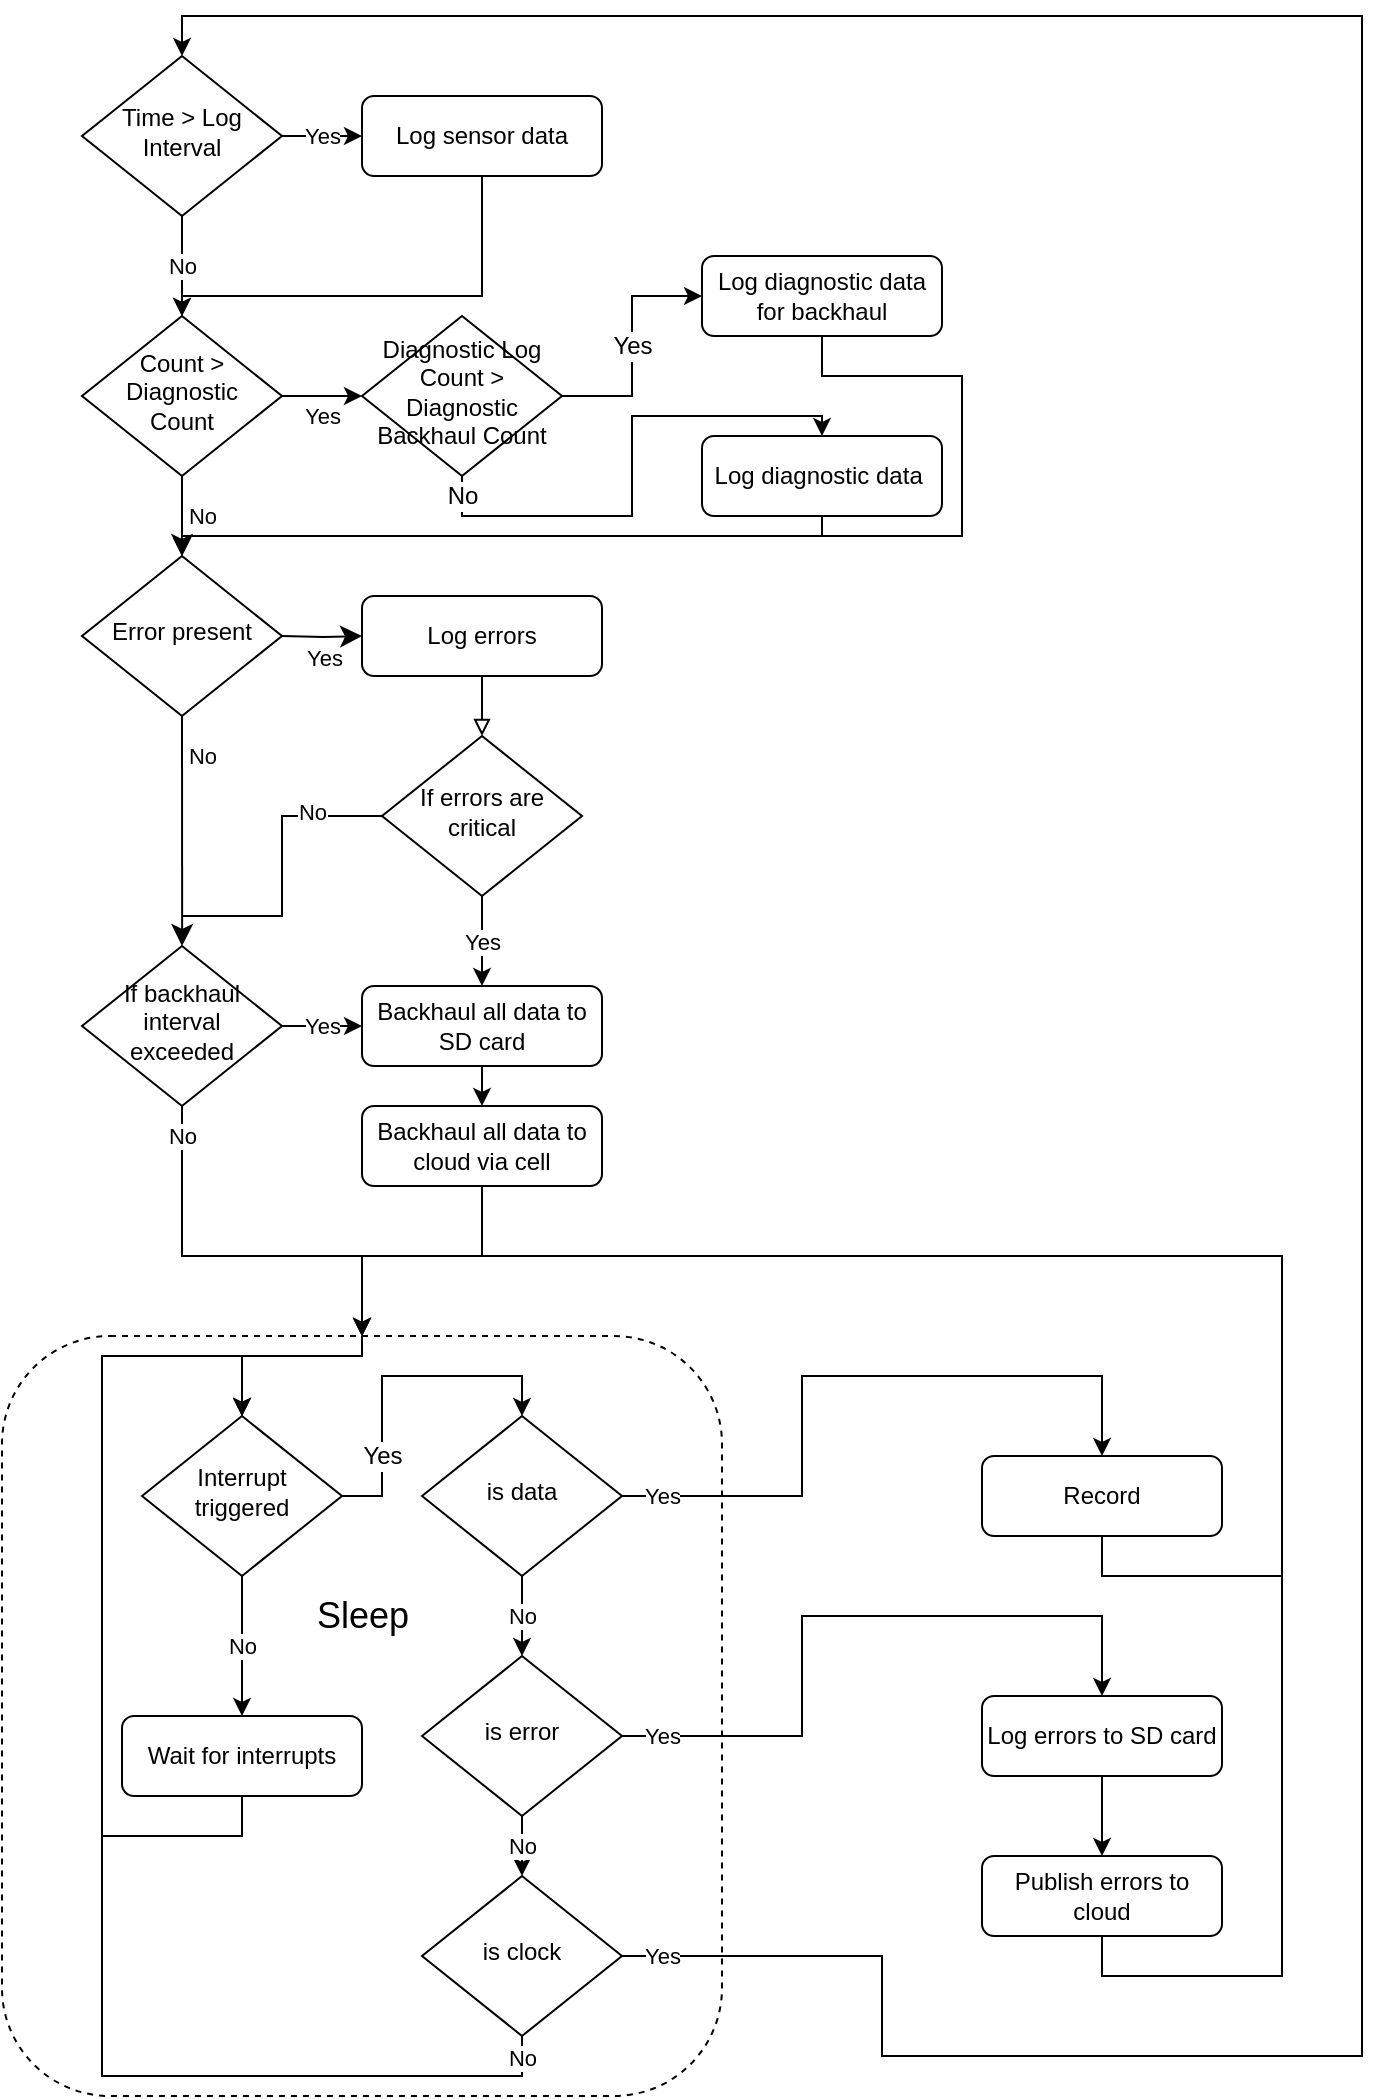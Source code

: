 <mxfile version="17.2.4" type="device"><diagram id="C5RBs43oDa-KdzZeNtuy" name="Page-1"><mxGraphModel dx="1102" dy="1025" grid="1" gridSize="10" guides="1" tooltips="1" connect="1" arrows="1" fold="1" page="1" pageScale="1" pageWidth="827" pageHeight="1169" math="0" shadow="0"><root><mxCell id="WIyWlLk6GJQsqaUBKTNV-0"/><mxCell id="WIyWlLk6GJQsqaUBKTNV-1" parent="WIyWlLk6GJQsqaUBKTNV-0"/><mxCell id="VjYurm65qOtsDdue49Go-40" style="edgeStyle=orthogonalEdgeStyle;rounded=0;jumpStyle=gap;orthogonalLoop=1;jettySize=auto;html=1;exitX=0.5;exitY=0;exitDx=0;exitDy=0;entryX=0.5;entryY=0;entryDx=0;entryDy=0;startArrow=none;startFill=0;endArrow=classic;endFill=1;" parent="WIyWlLk6GJQsqaUBKTNV-1" source="j93gY1dbfWSjDnpfYKCa-26" target="VjYurm65qOtsDdue49Go-18" edge="1"><mxGeometry relative="1" as="geometry"><Array as="points"><mxPoint x="260" y="770"/><mxPoint x="200" y="770"/></Array></mxGeometry></mxCell><mxCell id="j93gY1dbfWSjDnpfYKCa-26" value="" style="rounded=1;whiteSpace=wrap;html=1;fontSize=12;glass=0;strokeWidth=1;shadow=0;dashed=1;fillColor=none;" parent="WIyWlLk6GJQsqaUBKTNV-1" vertex="1"><mxGeometry x="80" y="760" width="360" height="380" as="geometry"/></mxCell><mxCell id="WIyWlLk6GJQsqaUBKTNV-5" value="No" style="edgeStyle=orthogonalEdgeStyle;rounded=0;html=1;jettySize=auto;orthogonalLoop=1;fontSize=11;endArrow=classic;endFill=1;endSize=8;strokeWidth=1;shadow=0;labelBackgroundColor=none;" parent="WIyWlLk6GJQsqaUBKTNV-1" source="WIyWlLk6GJQsqaUBKTNV-6" edge="1"><mxGeometry y="10" relative="1" as="geometry"><mxPoint as="offset"/><mxPoint x="170" y="370" as="targetPoint"/></mxGeometry></mxCell><mxCell id="WIyWlLk6GJQsqaUBKTNV-6" value="Count &amp;gt; Diagnostic Count" style="rhombus;whiteSpace=wrap;html=1;shadow=0;fontFamily=Helvetica;fontSize=12;align=center;strokeWidth=1;spacing=6;spacingTop=-4;" parent="WIyWlLk6GJQsqaUBKTNV-1" vertex="1"><mxGeometry x="120" y="250" width="100" height="80" as="geometry"/></mxCell><mxCell id="WIyWlLk6GJQsqaUBKTNV-8" value="No" style="rounded=0;html=1;jettySize=auto;orthogonalLoop=1;fontSize=11;endArrow=classic;endFill=1;endSize=8;strokeWidth=1;shadow=0;labelBackgroundColor=none;edgeStyle=orthogonalEdgeStyle;entryX=0.5;entryY=0;entryDx=0;entryDy=0;jumpStyle=gap;" parent="WIyWlLk6GJQsqaUBKTNV-1" target="j93gY1dbfWSjDnpfYKCa-16" edge="1"><mxGeometry x="-0.652" y="10" relative="1" as="geometry"><mxPoint as="offset"/><mxPoint x="170" y="450" as="sourcePoint"/><mxPoint x="170" y="510" as="targetPoint"/></mxGeometry></mxCell><mxCell id="WIyWlLk6GJQsqaUBKTNV-9" value="Yes" style="edgeStyle=orthogonalEdgeStyle;rounded=0;html=1;jettySize=auto;orthogonalLoop=1;fontSize=11;endArrow=classic;endFill=1;endSize=8;strokeWidth=1;shadow=0;labelBackgroundColor=none;" parent="WIyWlLk6GJQsqaUBKTNV-1" edge="1"><mxGeometry y="10" relative="1" as="geometry"><mxPoint as="offset"/><mxPoint x="220" y="410" as="sourcePoint"/><mxPoint x="260" y="410" as="targetPoint"/></mxGeometry></mxCell><mxCell id="VjYurm65qOtsDdue49Go-10" value="Yes" style="edgeStyle=orthogonalEdgeStyle;rounded=0;jumpStyle=gap;orthogonalLoop=1;jettySize=auto;html=1;exitX=0;exitY=0.5;exitDx=0;exitDy=0;entryX=1;entryY=0.5;entryDx=0;entryDy=0;endArrow=none;endFill=0;startArrow=classic;startFill=1;" parent="WIyWlLk6GJQsqaUBKTNV-1" source="j93gY1dbfWSjDnpfYKCa-0" target="j93gY1dbfWSjDnpfYKCa-16" edge="1"><mxGeometry relative="1" as="geometry"/></mxCell><mxCell id="VjYurm65qOtsDdue49Go-14" style="edgeStyle=orthogonalEdgeStyle;rounded=0;jumpStyle=gap;orthogonalLoop=1;jettySize=auto;html=1;exitX=0.5;exitY=1;exitDx=0;exitDy=0;entryX=0.5;entryY=0;entryDx=0;entryDy=0;startArrow=none;startFill=0;endArrow=classic;endFill=1;" parent="WIyWlLk6GJQsqaUBKTNV-1" source="j93gY1dbfWSjDnpfYKCa-0" target="VjYurm65qOtsDdue49Go-13" edge="1"><mxGeometry relative="1" as="geometry"/></mxCell><mxCell id="j93gY1dbfWSjDnpfYKCa-0" value="Backhaul all data to SD card" style="rounded=1;whiteSpace=wrap;html=1;fontSize=12;glass=0;strokeWidth=1;shadow=0;" parent="WIyWlLk6GJQsqaUBKTNV-1" vertex="1"><mxGeometry x="260" y="585" width="120" height="40" as="geometry"/></mxCell><mxCell id="VjYurm65qOtsDdue49Go-55" style="edgeStyle=orthogonalEdgeStyle;rounded=0;jumpStyle=gap;orthogonalLoop=1;jettySize=auto;html=1;exitX=0.5;exitY=1;exitDx=0;exitDy=0;entryX=0.5;entryY=0;entryDx=0;entryDy=0;fontSize=12;startArrow=none;startFill=0;endArrow=classic;endFill=1;" parent="WIyWlLk6GJQsqaUBKTNV-1" source="j93gY1dbfWSjDnpfYKCa-1" target="j93gY1dbfWSjDnpfYKCa-5" edge="1"><mxGeometry relative="1" as="geometry"><Array as="points"><mxPoint x="490" y="280"/><mxPoint x="560" y="280"/><mxPoint x="560" y="360"/><mxPoint x="170" y="360"/></Array></mxGeometry></mxCell><mxCell id="j93gY1dbfWSjDnpfYKCa-1" value="Log diagnostic data for backhaul" style="rounded=1;whiteSpace=wrap;html=1;fontSize=12;glass=0;strokeWidth=1;shadow=0;" parent="WIyWlLk6GJQsqaUBKTNV-1" vertex="1"><mxGeometry x="430" y="220" width="120" height="40" as="geometry"/></mxCell><mxCell id="j93gY1dbfWSjDnpfYKCa-3" value="Yes" style="endArrow=classic;html=1;rounded=0;exitX=1;exitY=0.5;exitDx=0;exitDy=0;endFill=1;" parent="WIyWlLk6GJQsqaUBKTNV-1" source="WIyWlLk6GJQsqaUBKTNV-6" edge="1"><mxGeometry y="-10" width="50" height="50" relative="1" as="geometry"><mxPoint x="490" y="370" as="sourcePoint"/><mxPoint x="260" y="290" as="targetPoint"/><mxPoint as="offset"/></mxGeometry></mxCell><mxCell id="j93gY1dbfWSjDnpfYKCa-5" value="Error present" style="rhombus;whiteSpace=wrap;html=1;shadow=0;fontFamily=Helvetica;fontSize=12;align=center;strokeWidth=1;spacing=6;spacingTop=-4;" parent="WIyWlLk6GJQsqaUBKTNV-1" vertex="1"><mxGeometry x="120" y="370" width="100" height="80" as="geometry"/></mxCell><mxCell id="j93gY1dbfWSjDnpfYKCa-12" style="edgeStyle=orthogonalEdgeStyle;rounded=0;orthogonalLoop=1;jettySize=auto;html=1;exitX=0.5;exitY=1;exitDx=0;exitDy=0;entryX=0.5;entryY=0;entryDx=0;entryDy=0;endArrow=block;endFill=0;" parent="WIyWlLk6GJQsqaUBKTNV-1" source="j93gY1dbfWSjDnpfYKCa-10" target="j93gY1dbfWSjDnpfYKCa-11" edge="1"><mxGeometry relative="1" as="geometry"/></mxCell><mxCell id="j93gY1dbfWSjDnpfYKCa-10" value="Log errors" style="rounded=1;whiteSpace=wrap;html=1;fontSize=12;glass=0;strokeWidth=1;shadow=0;" parent="WIyWlLk6GJQsqaUBKTNV-1" vertex="1"><mxGeometry x="260" y="390" width="120" height="40" as="geometry"/></mxCell><mxCell id="j93gY1dbfWSjDnpfYKCa-17" style="edgeStyle=orthogonalEdgeStyle;rounded=0;orthogonalLoop=1;jettySize=auto;html=1;exitX=0;exitY=0.5;exitDx=0;exitDy=0;endArrow=none;endFill=0;" parent="WIyWlLk6GJQsqaUBKTNV-1" source="j93gY1dbfWSjDnpfYKCa-11" edge="1"><mxGeometry relative="1" as="geometry"><mxPoint x="170" y="550" as="targetPoint"/><Array as="points"><mxPoint x="220" y="500"/><mxPoint x="220" y="550"/></Array></mxGeometry></mxCell><mxCell id="j93gY1dbfWSjDnpfYKCa-20" value="No" style="edgeLabel;html=1;align=center;verticalAlign=middle;resizable=0;points=[];" parent="j93gY1dbfWSjDnpfYKCa-17" vertex="1" connectable="0"><mxGeometry x="-0.529" y="-2" relative="1" as="geometry"><mxPoint as="offset"/></mxGeometry></mxCell><mxCell id="VjYurm65qOtsDdue49Go-9" value="Yes" style="edgeStyle=orthogonalEdgeStyle;rounded=0;jumpStyle=gap;orthogonalLoop=1;jettySize=auto;html=1;exitX=0.5;exitY=1;exitDx=0;exitDy=0;entryX=0.5;entryY=0;entryDx=0;entryDy=0;endArrow=classic;endFill=1;" parent="WIyWlLk6GJQsqaUBKTNV-1" source="j93gY1dbfWSjDnpfYKCa-11" target="j93gY1dbfWSjDnpfYKCa-0" edge="1"><mxGeometry relative="1" as="geometry"/></mxCell><mxCell id="j93gY1dbfWSjDnpfYKCa-11" value="If errors are critical" style="rhombus;whiteSpace=wrap;html=1;shadow=0;fontFamily=Helvetica;fontSize=12;align=center;strokeWidth=1;spacing=6;spacingTop=-4;" parent="WIyWlLk6GJQsqaUBKTNV-1" vertex="1"><mxGeometry x="270" y="460" width="100" height="80" as="geometry"/></mxCell><mxCell id="VjYurm65qOtsDdue49Go-41" value="No" style="edgeStyle=orthogonalEdgeStyle;rounded=0;jumpStyle=gap;orthogonalLoop=1;jettySize=auto;html=1;exitX=0.5;exitY=1;exitDx=0;exitDy=0;entryX=0.5;entryY=0;entryDx=0;entryDy=0;startArrow=none;startFill=0;endArrow=classic;endFill=1;" parent="WIyWlLk6GJQsqaUBKTNV-1" source="j93gY1dbfWSjDnpfYKCa-16" target="j93gY1dbfWSjDnpfYKCa-26" edge="1"><mxGeometry x="-0.854" relative="1" as="geometry"><Array as="points"><mxPoint x="170" y="720"/><mxPoint x="260" y="720"/></Array><mxPoint as="offset"/></mxGeometry></mxCell><mxCell id="j93gY1dbfWSjDnpfYKCa-16" value="If backhaul interval exceeded" style="rhombus;whiteSpace=wrap;html=1;shadow=0;fontFamily=Helvetica;fontSize=12;align=center;strokeWidth=1;spacing=6;spacingTop=-4;" parent="WIyWlLk6GJQsqaUBKTNV-1" vertex="1"><mxGeometry x="120" y="565" width="100" height="80" as="geometry"/></mxCell><mxCell id="j93gY1dbfWSjDnpfYKCa-24" value="Log errors to SD card" style="rounded=1;whiteSpace=wrap;html=1;fontSize=12;glass=0;strokeWidth=1;shadow=0;" parent="WIyWlLk6GJQsqaUBKTNV-1" vertex="1"><mxGeometry x="570" y="940" width="120" height="40" as="geometry"/></mxCell><mxCell id="VjYurm65qOtsDdue49Go-44" style="edgeStyle=orthogonalEdgeStyle;rounded=0;jumpStyle=gap;orthogonalLoop=1;jettySize=auto;html=1;exitX=0.5;exitY=1;exitDx=0;exitDy=0;entryX=0.5;entryY=0;entryDx=0;entryDy=0;startArrow=none;startFill=0;endArrow=classic;endFill=1;" parent="WIyWlLk6GJQsqaUBKTNV-1" source="j93gY1dbfWSjDnpfYKCa-25" target="j93gY1dbfWSjDnpfYKCa-26" edge="1"><mxGeometry relative="1" as="geometry"><Array as="points"><mxPoint x="630" y="1080"/><mxPoint x="720" y="1080"/><mxPoint x="720" y="720"/><mxPoint x="260" y="720"/></Array></mxGeometry></mxCell><mxCell id="j93gY1dbfWSjDnpfYKCa-25" value="Publish errors to cloud" style="rounded=1;whiteSpace=wrap;html=1;fontSize=12;glass=0;strokeWidth=1;shadow=0;" parent="WIyWlLk6GJQsqaUBKTNV-1" vertex="1"><mxGeometry x="570" y="1020" width="120" height="40" as="geometry"/></mxCell><mxCell id="j93gY1dbfWSjDnpfYKCa-30" style="edgeStyle=orthogonalEdgeStyle;rounded=0;orthogonalLoop=1;jettySize=auto;html=1;exitX=0.5;exitY=1;exitDx=0;exitDy=0;endArrow=classic;endFill=1;" parent="WIyWlLk6GJQsqaUBKTNV-1" source="j93gY1dbfWSjDnpfYKCa-24" target="j93gY1dbfWSjDnpfYKCa-25" edge="1"><mxGeometry relative="1" as="geometry"><mxPoint x="130" y="1435" as="sourcePoint"/><mxPoint x="130" y="1470" as="targetPoint"/></mxGeometry></mxCell><mxCell id="VjYurm65qOtsDdue49Go-1" value="No" style="edgeStyle=orthogonalEdgeStyle;rounded=0;orthogonalLoop=1;jettySize=auto;html=1;exitX=0.5;exitY=1;exitDx=0;exitDy=0;entryX=0.5;entryY=0;entryDx=0;entryDy=0;" parent="WIyWlLk6GJQsqaUBKTNV-1" source="VjYurm65qOtsDdue49Go-0" target="WIyWlLk6GJQsqaUBKTNV-6" edge="1"><mxGeometry relative="1" as="geometry"/></mxCell><mxCell id="VjYurm65qOtsDdue49Go-3" value="Yes" style="edgeStyle=orthogonalEdgeStyle;rounded=0;orthogonalLoop=1;jettySize=auto;html=1;exitX=1;exitY=0.5;exitDx=0;exitDy=0;entryX=0;entryY=0.5;entryDx=0;entryDy=0;" parent="WIyWlLk6GJQsqaUBKTNV-1" source="VjYurm65qOtsDdue49Go-0" target="VjYurm65qOtsDdue49Go-2" edge="1"><mxGeometry relative="1" as="geometry"/></mxCell><mxCell id="VjYurm65qOtsDdue49Go-0" value="Time &amp;gt; Log Interval" style="rhombus;whiteSpace=wrap;html=1;shadow=0;fontFamily=Helvetica;fontSize=12;align=center;strokeWidth=1;spacing=6;spacingTop=-4;" parent="WIyWlLk6GJQsqaUBKTNV-1" vertex="1"><mxGeometry x="120" y="120" width="100" height="80" as="geometry"/></mxCell><mxCell id="VjYurm65qOtsDdue49Go-4" style="edgeStyle=orthogonalEdgeStyle;rounded=0;orthogonalLoop=1;jettySize=auto;html=1;exitX=0.5;exitY=1;exitDx=0;exitDy=0;entryX=0.5;entryY=0;entryDx=0;entryDy=0;" parent="WIyWlLk6GJQsqaUBKTNV-1" source="VjYurm65qOtsDdue49Go-2" target="WIyWlLk6GJQsqaUBKTNV-6" edge="1"><mxGeometry relative="1" as="geometry"><Array as="points"><mxPoint x="320" y="240"/><mxPoint x="170" y="240"/></Array></mxGeometry></mxCell><mxCell id="VjYurm65qOtsDdue49Go-2" value="Log sensor data" style="rounded=1;whiteSpace=wrap;html=1;fontSize=12;glass=0;strokeWidth=1;shadow=0;" parent="WIyWlLk6GJQsqaUBKTNV-1" vertex="1"><mxGeometry x="260" y="140" width="120" height="40" as="geometry"/></mxCell><mxCell id="VjYurm65qOtsDdue49Go-42" style="edgeStyle=orthogonalEdgeStyle;rounded=0;jumpStyle=gap;orthogonalLoop=1;jettySize=auto;html=1;exitX=0.5;exitY=1;exitDx=0;exitDy=0;entryX=0.5;entryY=0;entryDx=0;entryDy=0;startArrow=none;startFill=0;endArrow=classic;endFill=1;" parent="WIyWlLk6GJQsqaUBKTNV-1" source="VjYurm65qOtsDdue49Go-13" target="j93gY1dbfWSjDnpfYKCa-26" edge="1"><mxGeometry relative="1" as="geometry"><Array as="points"><mxPoint x="320" y="720"/><mxPoint x="260" y="720"/></Array></mxGeometry></mxCell><mxCell id="VjYurm65qOtsDdue49Go-13" value="Backhaul all data to cloud via cell" style="rounded=1;whiteSpace=wrap;html=1;fontSize=12;glass=0;strokeWidth=1;shadow=0;" parent="WIyWlLk6GJQsqaUBKTNV-1" vertex="1"><mxGeometry x="260" y="645" width="120" height="40" as="geometry"/></mxCell><mxCell id="VjYurm65qOtsDdue49Go-20" value="No" style="edgeStyle=orthogonalEdgeStyle;rounded=0;jumpStyle=gap;orthogonalLoop=1;jettySize=auto;html=1;exitX=0.5;exitY=1;exitDx=0;exitDy=0;entryX=0.5;entryY=0;entryDx=0;entryDy=0;startArrow=none;startFill=0;endArrow=classic;endFill=1;" parent="WIyWlLk6GJQsqaUBKTNV-1" source="VjYurm65qOtsDdue49Go-18" target="VjYurm65qOtsDdue49Go-19" edge="1"><mxGeometry relative="1" as="geometry"/></mxCell><mxCell id="VjYurm65qOtsDdue49Go-59" value="Yes" style="edgeStyle=orthogonalEdgeStyle;rounded=0;jumpStyle=gap;orthogonalLoop=1;jettySize=auto;html=1;exitX=1;exitY=0.5;exitDx=0;exitDy=0;entryX=0.5;entryY=0;entryDx=0;entryDy=0;fontSize=12;startArrow=none;startFill=0;endArrow=classic;endFill=1;" parent="WIyWlLk6GJQsqaUBKTNV-1" source="VjYurm65qOtsDdue49Go-18" target="VjYurm65qOtsDdue49Go-30" edge="1"><mxGeometry x="-0.529" relative="1" as="geometry"><mxPoint as="offset"/></mxGeometry></mxCell><mxCell id="VjYurm65qOtsDdue49Go-18" value="Interrupt triggered" style="rhombus;whiteSpace=wrap;html=1;shadow=0;fontFamily=Helvetica;fontSize=12;align=center;strokeWidth=1;spacing=6;spacingTop=-4;" parent="WIyWlLk6GJQsqaUBKTNV-1" vertex="1"><mxGeometry x="150" y="800" width="100" height="80" as="geometry"/></mxCell><mxCell id="VjYurm65qOtsDdue49Go-37" style="edgeStyle=orthogonalEdgeStyle;rounded=0;jumpStyle=gap;orthogonalLoop=1;jettySize=auto;html=1;exitX=0.5;exitY=1;exitDx=0;exitDy=0;entryX=0.5;entryY=0;entryDx=0;entryDy=0;startArrow=none;startFill=0;endArrow=classic;endFill=1;" parent="WIyWlLk6GJQsqaUBKTNV-1" source="VjYurm65qOtsDdue49Go-19" target="VjYurm65qOtsDdue49Go-18" edge="1"><mxGeometry relative="1" as="geometry"><Array as="points"><mxPoint x="200" y="1010"/><mxPoint x="130" y="1010"/><mxPoint x="130" y="770"/><mxPoint x="200" y="770"/></Array></mxGeometry></mxCell><mxCell id="VjYurm65qOtsDdue49Go-19" value="Wait for interrupts" style="rounded=1;whiteSpace=wrap;html=1;fontSize=12;glass=0;strokeWidth=1;shadow=0;" parent="WIyWlLk6GJQsqaUBKTNV-1" vertex="1"><mxGeometry x="140" y="950" width="120" height="40" as="geometry"/></mxCell><mxCell id="VjYurm65qOtsDdue49Go-34" value="Yes" style="edgeStyle=orthogonalEdgeStyle;rounded=0;jumpStyle=gap;orthogonalLoop=1;jettySize=auto;html=1;exitX=1;exitY=0.5;exitDx=0;exitDy=0;entryX=0.5;entryY=0;entryDx=0;entryDy=0;startArrow=none;startFill=0;endArrow=classic;endFill=1;" parent="WIyWlLk6GJQsqaUBKTNV-1" source="VjYurm65qOtsDdue49Go-30" target="VjYurm65qOtsDdue49Go-33" edge="1"><mxGeometry x="-0.882" relative="1" as="geometry"><mxPoint as="offset"/></mxGeometry></mxCell><mxCell id="VjYurm65qOtsDdue49Go-35" value="No" style="edgeStyle=orthogonalEdgeStyle;rounded=0;jumpStyle=gap;orthogonalLoop=1;jettySize=auto;html=1;exitX=0.5;exitY=1;exitDx=0;exitDy=0;entryX=0.5;entryY=0;entryDx=0;entryDy=0;startArrow=none;startFill=0;endArrow=classic;endFill=1;" parent="WIyWlLk6GJQsqaUBKTNV-1" source="VjYurm65qOtsDdue49Go-30" target="VjYurm65qOtsDdue49Go-31" edge="1"><mxGeometry relative="1" as="geometry"/></mxCell><mxCell id="VjYurm65qOtsDdue49Go-30" value="is data" style="rhombus;whiteSpace=wrap;html=1;shadow=0;fontFamily=Helvetica;fontSize=12;align=center;strokeWidth=1;spacing=6;spacingTop=-4;" parent="WIyWlLk6GJQsqaUBKTNV-1" vertex="1"><mxGeometry x="290" y="800" width="100" height="80" as="geometry"/></mxCell><mxCell id="VjYurm65qOtsDdue49Go-32" value="Yes" style="edgeStyle=orthogonalEdgeStyle;rounded=0;jumpStyle=gap;orthogonalLoop=1;jettySize=auto;html=1;exitX=1;exitY=0.5;exitDx=0;exitDy=0;entryX=0.5;entryY=0;entryDx=0;entryDy=0;startArrow=none;startFill=0;endArrow=classic;endFill=1;" parent="WIyWlLk6GJQsqaUBKTNV-1" source="VjYurm65qOtsDdue49Go-31" target="j93gY1dbfWSjDnpfYKCa-24" edge="1"><mxGeometry x="-0.882" relative="1" as="geometry"><mxPoint as="offset"/></mxGeometry></mxCell><mxCell id="VjYurm65qOtsDdue49Go-46" value="No" style="edgeStyle=orthogonalEdgeStyle;rounded=0;jumpStyle=gap;orthogonalLoop=1;jettySize=auto;html=1;exitX=0.5;exitY=1;exitDx=0;exitDy=0;entryX=0.5;entryY=0;entryDx=0;entryDy=0;startArrow=none;startFill=0;endArrow=classic;endFill=1;" parent="WIyWlLk6GJQsqaUBKTNV-1" source="VjYurm65qOtsDdue49Go-31" target="VjYurm65qOtsDdue49Go-45" edge="1"><mxGeometry relative="1" as="geometry"/></mxCell><mxCell id="VjYurm65qOtsDdue49Go-31" value="is error" style="rhombus;whiteSpace=wrap;html=1;shadow=0;fontFamily=Helvetica;fontSize=12;align=center;strokeWidth=1;spacing=6;spacingTop=-4;" parent="WIyWlLk6GJQsqaUBKTNV-1" vertex="1"><mxGeometry x="290" y="920" width="100" height="80" as="geometry"/></mxCell><mxCell id="VjYurm65qOtsDdue49Go-43" style="edgeStyle=orthogonalEdgeStyle;rounded=0;jumpStyle=gap;orthogonalLoop=1;jettySize=auto;html=1;exitX=0.5;exitY=1;exitDx=0;exitDy=0;entryX=0.5;entryY=0;entryDx=0;entryDy=0;startArrow=none;startFill=0;endArrow=classic;endFill=1;" parent="WIyWlLk6GJQsqaUBKTNV-1" source="VjYurm65qOtsDdue49Go-33" target="j93gY1dbfWSjDnpfYKCa-26" edge="1"><mxGeometry relative="1" as="geometry"><Array as="points"><mxPoint x="630" y="880"/><mxPoint x="720" y="880"/><mxPoint x="720" y="720"/><mxPoint x="260" y="720"/></Array></mxGeometry></mxCell><mxCell id="VjYurm65qOtsDdue49Go-33" value="Record" style="rounded=1;whiteSpace=wrap;html=1;fontSize=12;glass=0;strokeWidth=1;shadow=0;" parent="WIyWlLk6GJQsqaUBKTNV-1" vertex="1"><mxGeometry x="570" y="820" width="120" height="40" as="geometry"/></mxCell><mxCell id="VjYurm65qOtsDdue49Go-47" value="No" style="edgeStyle=orthogonalEdgeStyle;rounded=0;jumpStyle=gap;orthogonalLoop=1;jettySize=auto;html=1;exitX=0.5;exitY=1;exitDx=0;exitDy=0;entryX=0.5;entryY=0;entryDx=0;entryDy=0;startArrow=none;startFill=0;endArrow=classic;endFill=1;" parent="WIyWlLk6GJQsqaUBKTNV-1" source="VjYurm65qOtsDdue49Go-45" target="VjYurm65qOtsDdue49Go-18" edge="1"><mxGeometry x="-0.97" relative="1" as="geometry"><Array as="points"><mxPoint x="340" y="1130"/><mxPoint x="130" y="1130"/><mxPoint x="130" y="770"/><mxPoint x="200" y="770"/></Array><mxPoint as="offset"/></mxGeometry></mxCell><mxCell id="VjYurm65qOtsDdue49Go-48" value="Yes" style="edgeStyle=orthogonalEdgeStyle;rounded=0;jumpStyle=gap;orthogonalLoop=1;jettySize=auto;html=1;exitX=1;exitY=0.5;exitDx=0;exitDy=0;entryX=0.5;entryY=0;entryDx=0;entryDy=0;startArrow=none;startFill=0;endArrow=classic;endFill=1;" parent="WIyWlLk6GJQsqaUBKTNV-1" source="VjYurm65qOtsDdue49Go-45" target="VjYurm65qOtsDdue49Go-0" edge="1"><mxGeometry x="-0.981" relative="1" as="geometry"><Array as="points"><mxPoint x="520" y="1070"/><mxPoint x="520" y="1120"/><mxPoint x="760" y="1120"/><mxPoint x="760" y="100"/><mxPoint x="170" y="100"/></Array><mxPoint as="offset"/></mxGeometry></mxCell><mxCell id="VjYurm65qOtsDdue49Go-45" value="is clock" style="rhombus;whiteSpace=wrap;html=1;shadow=0;fontFamily=Helvetica;fontSize=12;align=center;strokeWidth=1;spacing=6;spacingTop=-4;" parent="WIyWlLk6GJQsqaUBKTNV-1" vertex="1"><mxGeometry x="290" y="1030" width="100" height="80" as="geometry"/></mxCell><mxCell id="VjYurm65qOtsDdue49Go-49" value="&lt;font style=&quot;font-size: 18px&quot;&gt;Sleep&lt;/font&gt;" style="text;html=1;align=center;verticalAlign=middle;resizable=0;points=[];autosize=1;strokeColor=none;fillColor=none;" parent="WIyWlLk6GJQsqaUBKTNV-1" vertex="1"><mxGeometry x="230" y="890" width="60" height="20" as="geometry"/></mxCell><mxCell id="VjYurm65qOtsDdue49Go-52" value="Yes" style="edgeStyle=orthogonalEdgeStyle;rounded=0;jumpStyle=gap;orthogonalLoop=1;jettySize=auto;html=1;exitX=1;exitY=0.5;exitDx=0;exitDy=0;entryX=0;entryY=0.5;entryDx=0;entryDy=0;fontSize=12;startArrow=none;startFill=0;endArrow=classic;endFill=1;" parent="WIyWlLk6GJQsqaUBKTNV-1" source="VjYurm65qOtsDdue49Go-51" target="j93gY1dbfWSjDnpfYKCa-1" edge="1"><mxGeometry relative="1" as="geometry"/></mxCell><mxCell id="VjYurm65qOtsDdue49Go-54" value="No" style="edgeStyle=orthogonalEdgeStyle;rounded=0;jumpStyle=gap;orthogonalLoop=1;jettySize=auto;html=1;exitX=0.5;exitY=1;exitDx=0;exitDy=0;entryX=0.5;entryY=0;entryDx=0;entryDy=0;fontSize=12;startArrow=none;startFill=0;endArrow=classic;endFill=1;" parent="WIyWlLk6GJQsqaUBKTNV-1" source="VjYurm65qOtsDdue49Go-51" target="VjYurm65qOtsDdue49Go-53" edge="1"><mxGeometry x="-0.923" relative="1" as="geometry"><Array as="points"><mxPoint x="310" y="350"/><mxPoint x="395" y="350"/><mxPoint x="395" y="300"/><mxPoint x="490" y="300"/></Array><mxPoint as="offset"/></mxGeometry></mxCell><mxCell id="VjYurm65qOtsDdue49Go-51" value="Diagnostic Log Count &amp;gt; Diagnostic Backhaul Count" style="rhombus;whiteSpace=wrap;html=1;shadow=0;fontFamily=Helvetica;fontSize=12;align=center;strokeWidth=1;spacing=6;spacingTop=-4;" parent="WIyWlLk6GJQsqaUBKTNV-1" vertex="1"><mxGeometry x="260" y="250" width="100" height="80" as="geometry"/></mxCell><mxCell id="VjYurm65qOtsDdue49Go-58" style="edgeStyle=orthogonalEdgeStyle;rounded=0;jumpStyle=gap;orthogonalLoop=1;jettySize=auto;html=1;exitX=0.5;exitY=1;exitDx=0;exitDy=0;fontSize=12;startArrow=none;startFill=0;endArrow=none;endFill=0;" parent="WIyWlLk6GJQsqaUBKTNV-1" source="VjYurm65qOtsDdue49Go-53" edge="1"><mxGeometry relative="1" as="geometry"><mxPoint x="490" y="360" as="targetPoint"/></mxGeometry></mxCell><mxCell id="VjYurm65qOtsDdue49Go-53" value="Log diagnostic data&amp;nbsp;" style="rounded=1;whiteSpace=wrap;html=1;fontSize=12;glass=0;strokeWidth=1;shadow=0;" parent="WIyWlLk6GJQsqaUBKTNV-1" vertex="1"><mxGeometry x="430" y="310" width="120" height="40" as="geometry"/></mxCell></root></mxGraphModel></diagram></mxfile>